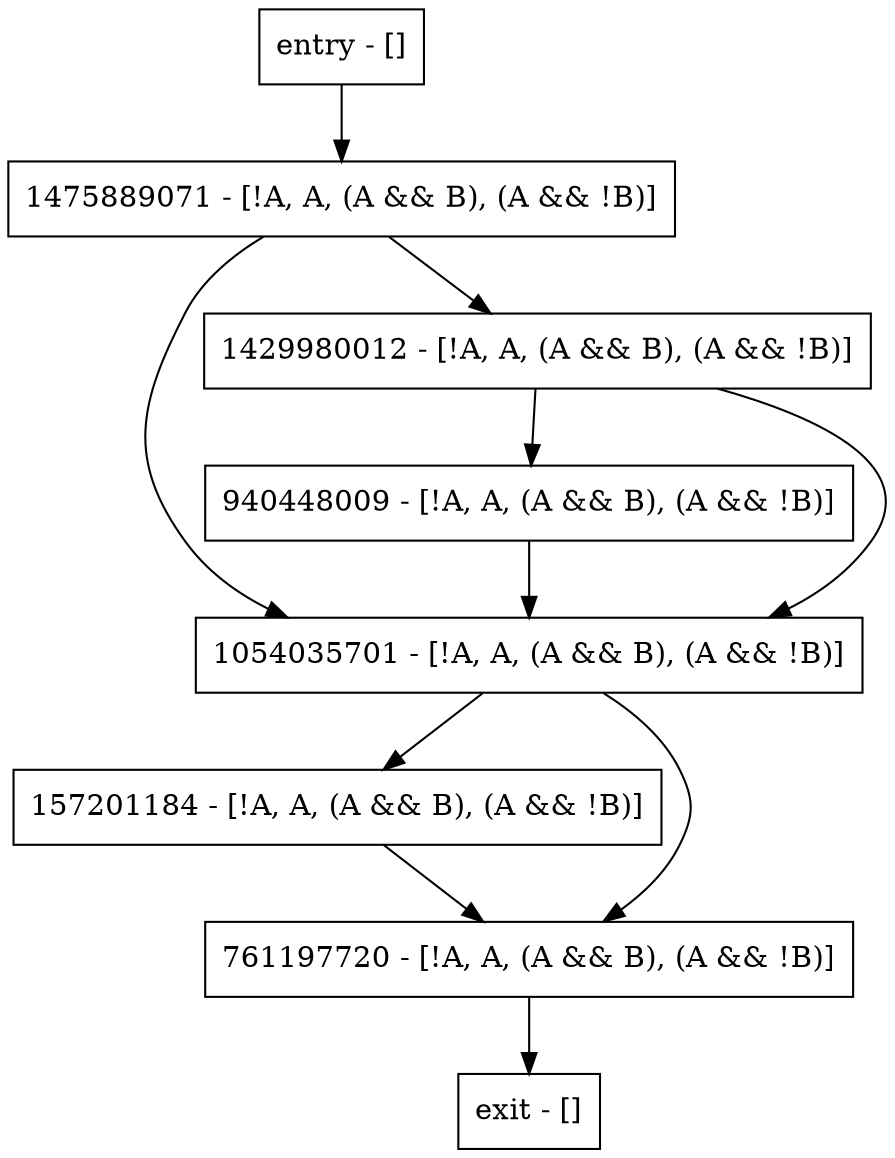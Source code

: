 digraph main {
node [shape=record];
entry [label="entry - []"];
exit [label="exit - []"];
940448009 [label="940448009 - [!A, A, (A && B), (A && !B)]"];
157201184 [label="157201184 - [!A, A, (A && B), (A && !B)]"];
1054035701 [label="1054035701 - [!A, A, (A && B), (A && !B)]"];
761197720 [label="761197720 - [!A, A, (A && B), (A && !B)]"];
1429980012 [label="1429980012 - [!A, A, (A && B), (A && !B)]"];
1475889071 [label="1475889071 - [!A, A, (A && B), (A && !B)]"];
entry;
exit;
entry -> 1475889071;
940448009 -> 1054035701;
157201184 -> 761197720;
1054035701 -> 157201184;
1054035701 -> 761197720;
761197720 -> exit;
1429980012 -> 940448009;
1429980012 -> 1054035701;
1475889071 -> 1054035701;
1475889071 -> 1429980012;
}

